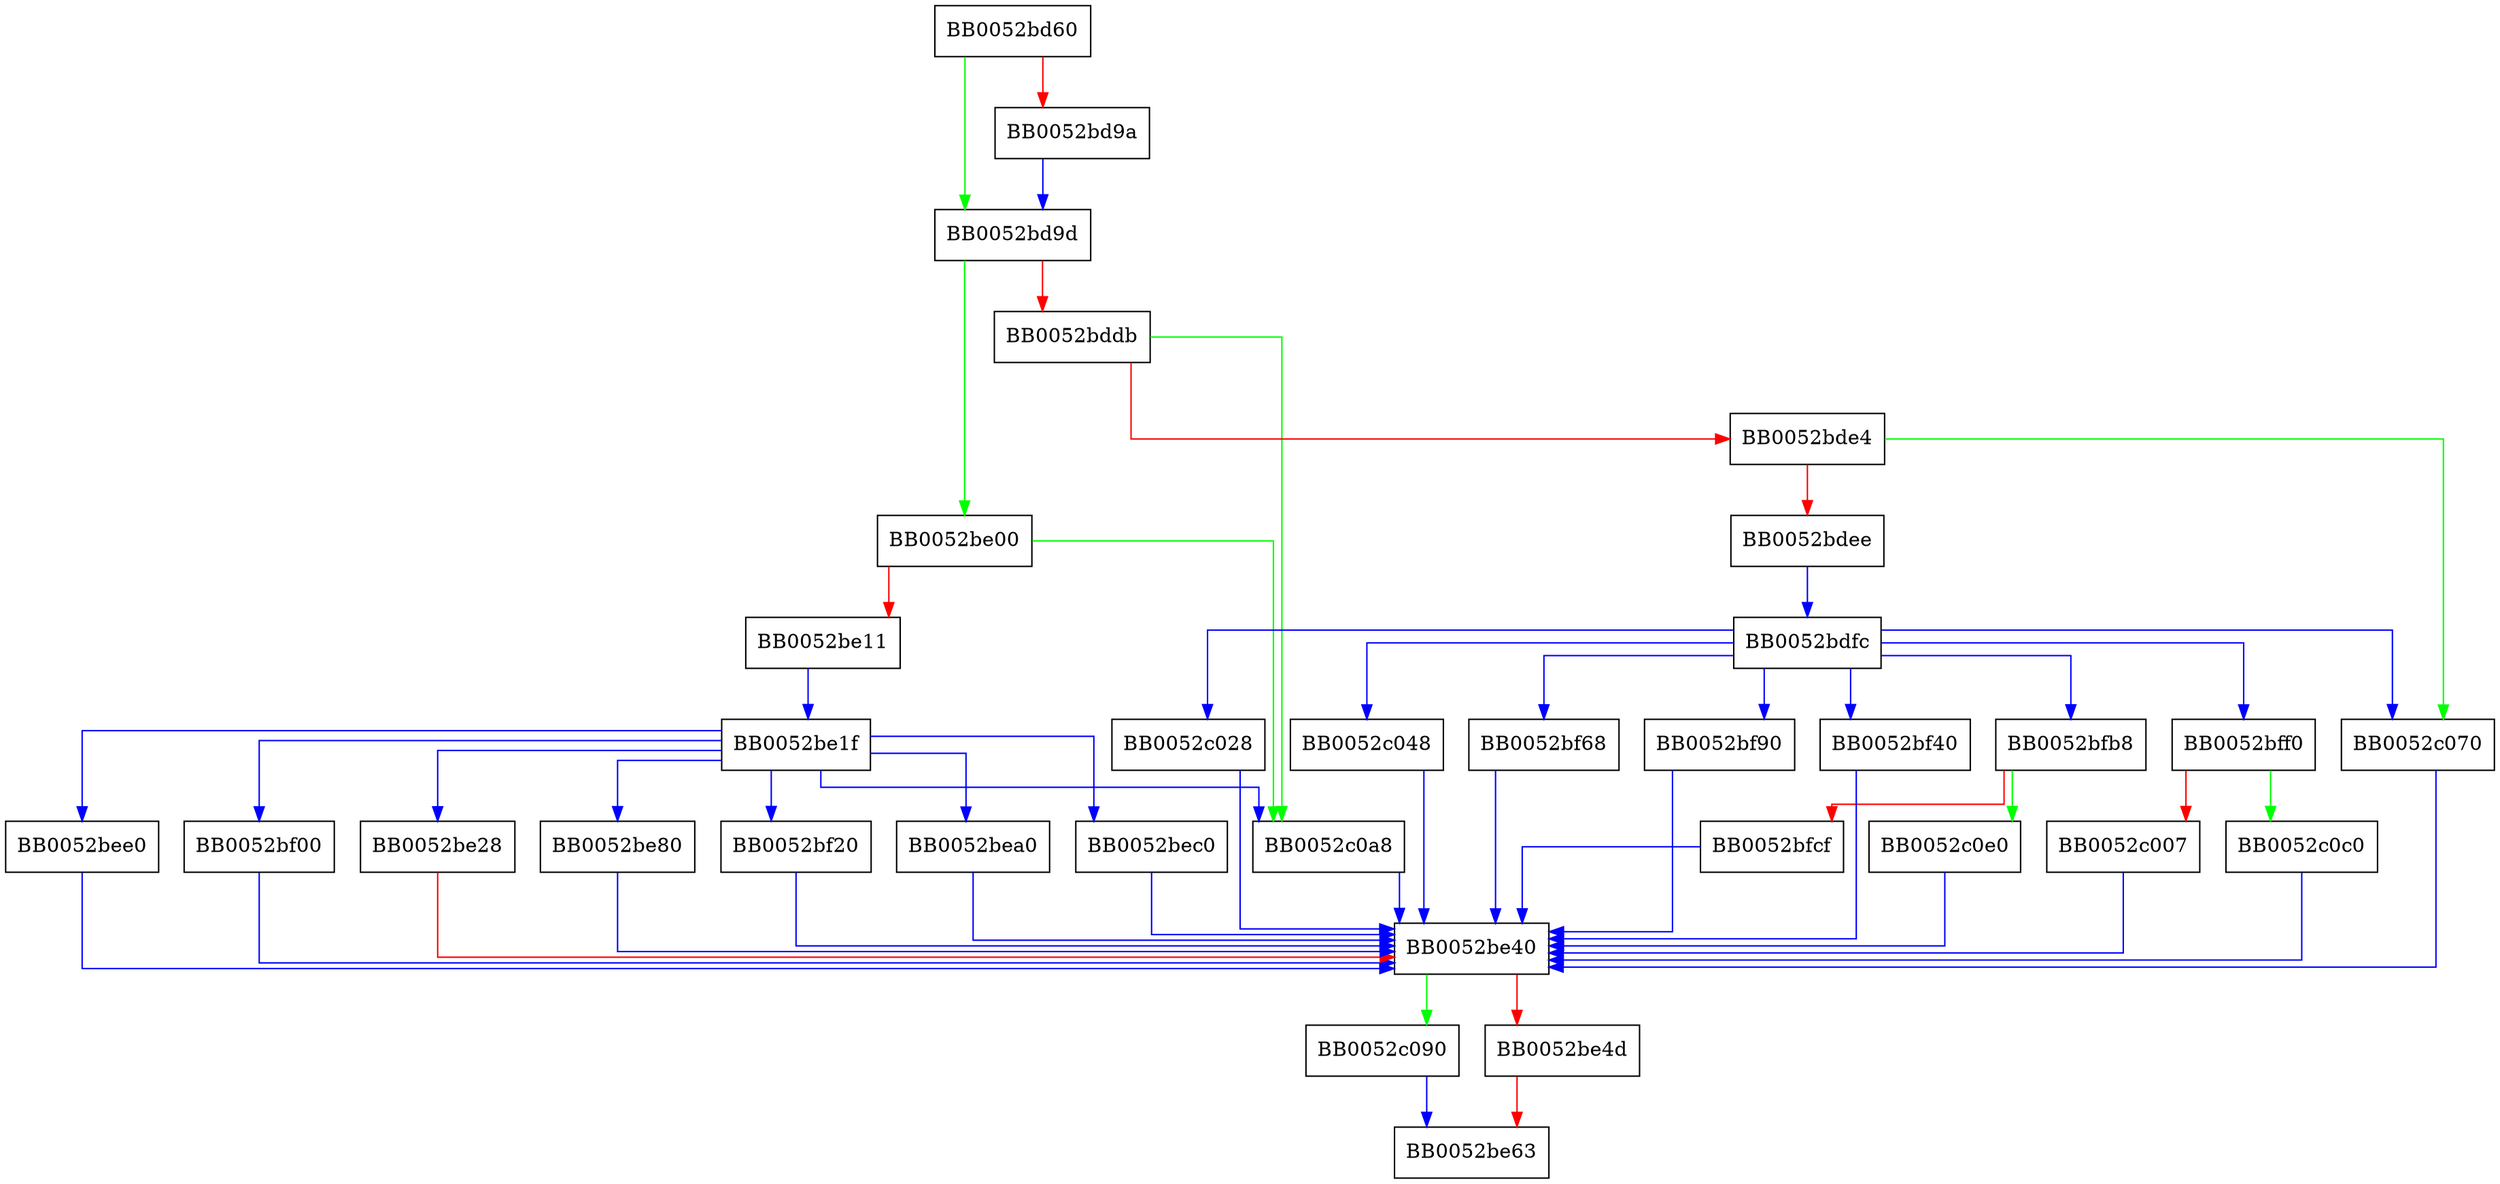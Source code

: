 digraph BIO_debug_callback_ex {
  node [shape="box"];
  graph [splines=ortho];
  BB0052bd60 -> BB0052bd9d [color="green"];
  BB0052bd60 -> BB0052bd9a [color="red"];
  BB0052bd9a -> BB0052bd9d [color="blue"];
  BB0052bd9d -> BB0052be00 [color="green"];
  BB0052bd9d -> BB0052bddb [color="red"];
  BB0052bddb -> BB0052c0a8 [color="green"];
  BB0052bddb -> BB0052bde4 [color="red"];
  BB0052bde4 -> BB0052c070 [color="green"];
  BB0052bde4 -> BB0052bdee [color="red"];
  BB0052bdee -> BB0052bdfc [color="blue"];
  BB0052bdfc -> BB0052c070 [color="blue"];
  BB0052bdfc -> BB0052bfb8 [color="blue"];
  BB0052bdfc -> BB0052bff0 [color="blue"];
  BB0052bdfc -> BB0052c028 [color="blue"];
  BB0052bdfc -> BB0052c048 [color="blue"];
  BB0052bdfc -> BB0052bf68 [color="blue"];
  BB0052bdfc -> BB0052bf90 [color="blue"];
  BB0052bdfc -> BB0052bf40 [color="blue"];
  BB0052be00 -> BB0052c0a8 [color="green"];
  BB0052be00 -> BB0052be11 [color="red"];
  BB0052be11 -> BB0052be1f [color="blue"];
  BB0052be1f -> BB0052bf20 [color="blue"];
  BB0052be1f -> BB0052bea0 [color="blue"];
  BB0052be1f -> BB0052bec0 [color="blue"];
  BB0052be1f -> BB0052bee0 [color="blue"];
  BB0052be1f -> BB0052bf00 [color="blue"];
  BB0052be1f -> BB0052be28 [color="blue"];
  BB0052be1f -> BB0052be80 [color="blue"];
  BB0052be1f -> BB0052c0a8 [color="blue"];
  BB0052be28 -> BB0052be40 [color="red"];
  BB0052be40 -> BB0052c090 [color="green"];
  BB0052be40 -> BB0052be4d [color="red"];
  BB0052be4d -> BB0052be63 [color="red"];
  BB0052be80 -> BB0052be40 [color="blue"];
  BB0052bea0 -> BB0052be40 [color="blue"];
  BB0052bec0 -> BB0052be40 [color="blue"];
  BB0052bee0 -> BB0052be40 [color="blue"];
  BB0052bf00 -> BB0052be40 [color="blue"];
  BB0052bf20 -> BB0052be40 [color="blue"];
  BB0052bf40 -> BB0052be40 [color="blue"];
  BB0052bf68 -> BB0052be40 [color="blue"];
  BB0052bf90 -> BB0052be40 [color="blue"];
  BB0052bfb8 -> BB0052c0e0 [color="green"];
  BB0052bfb8 -> BB0052bfcf [color="red"];
  BB0052bfcf -> BB0052be40 [color="blue"];
  BB0052bff0 -> BB0052c0c0 [color="green"];
  BB0052bff0 -> BB0052c007 [color="red"];
  BB0052c007 -> BB0052be40 [color="blue"];
  BB0052c028 -> BB0052be40 [color="blue"];
  BB0052c048 -> BB0052be40 [color="blue"];
  BB0052c070 -> BB0052be40 [color="blue"];
  BB0052c090 -> BB0052be63 [color="blue"];
  BB0052c0a8 -> BB0052be40 [color="blue"];
  BB0052c0c0 -> BB0052be40 [color="blue"];
  BB0052c0e0 -> BB0052be40 [color="blue"];
}